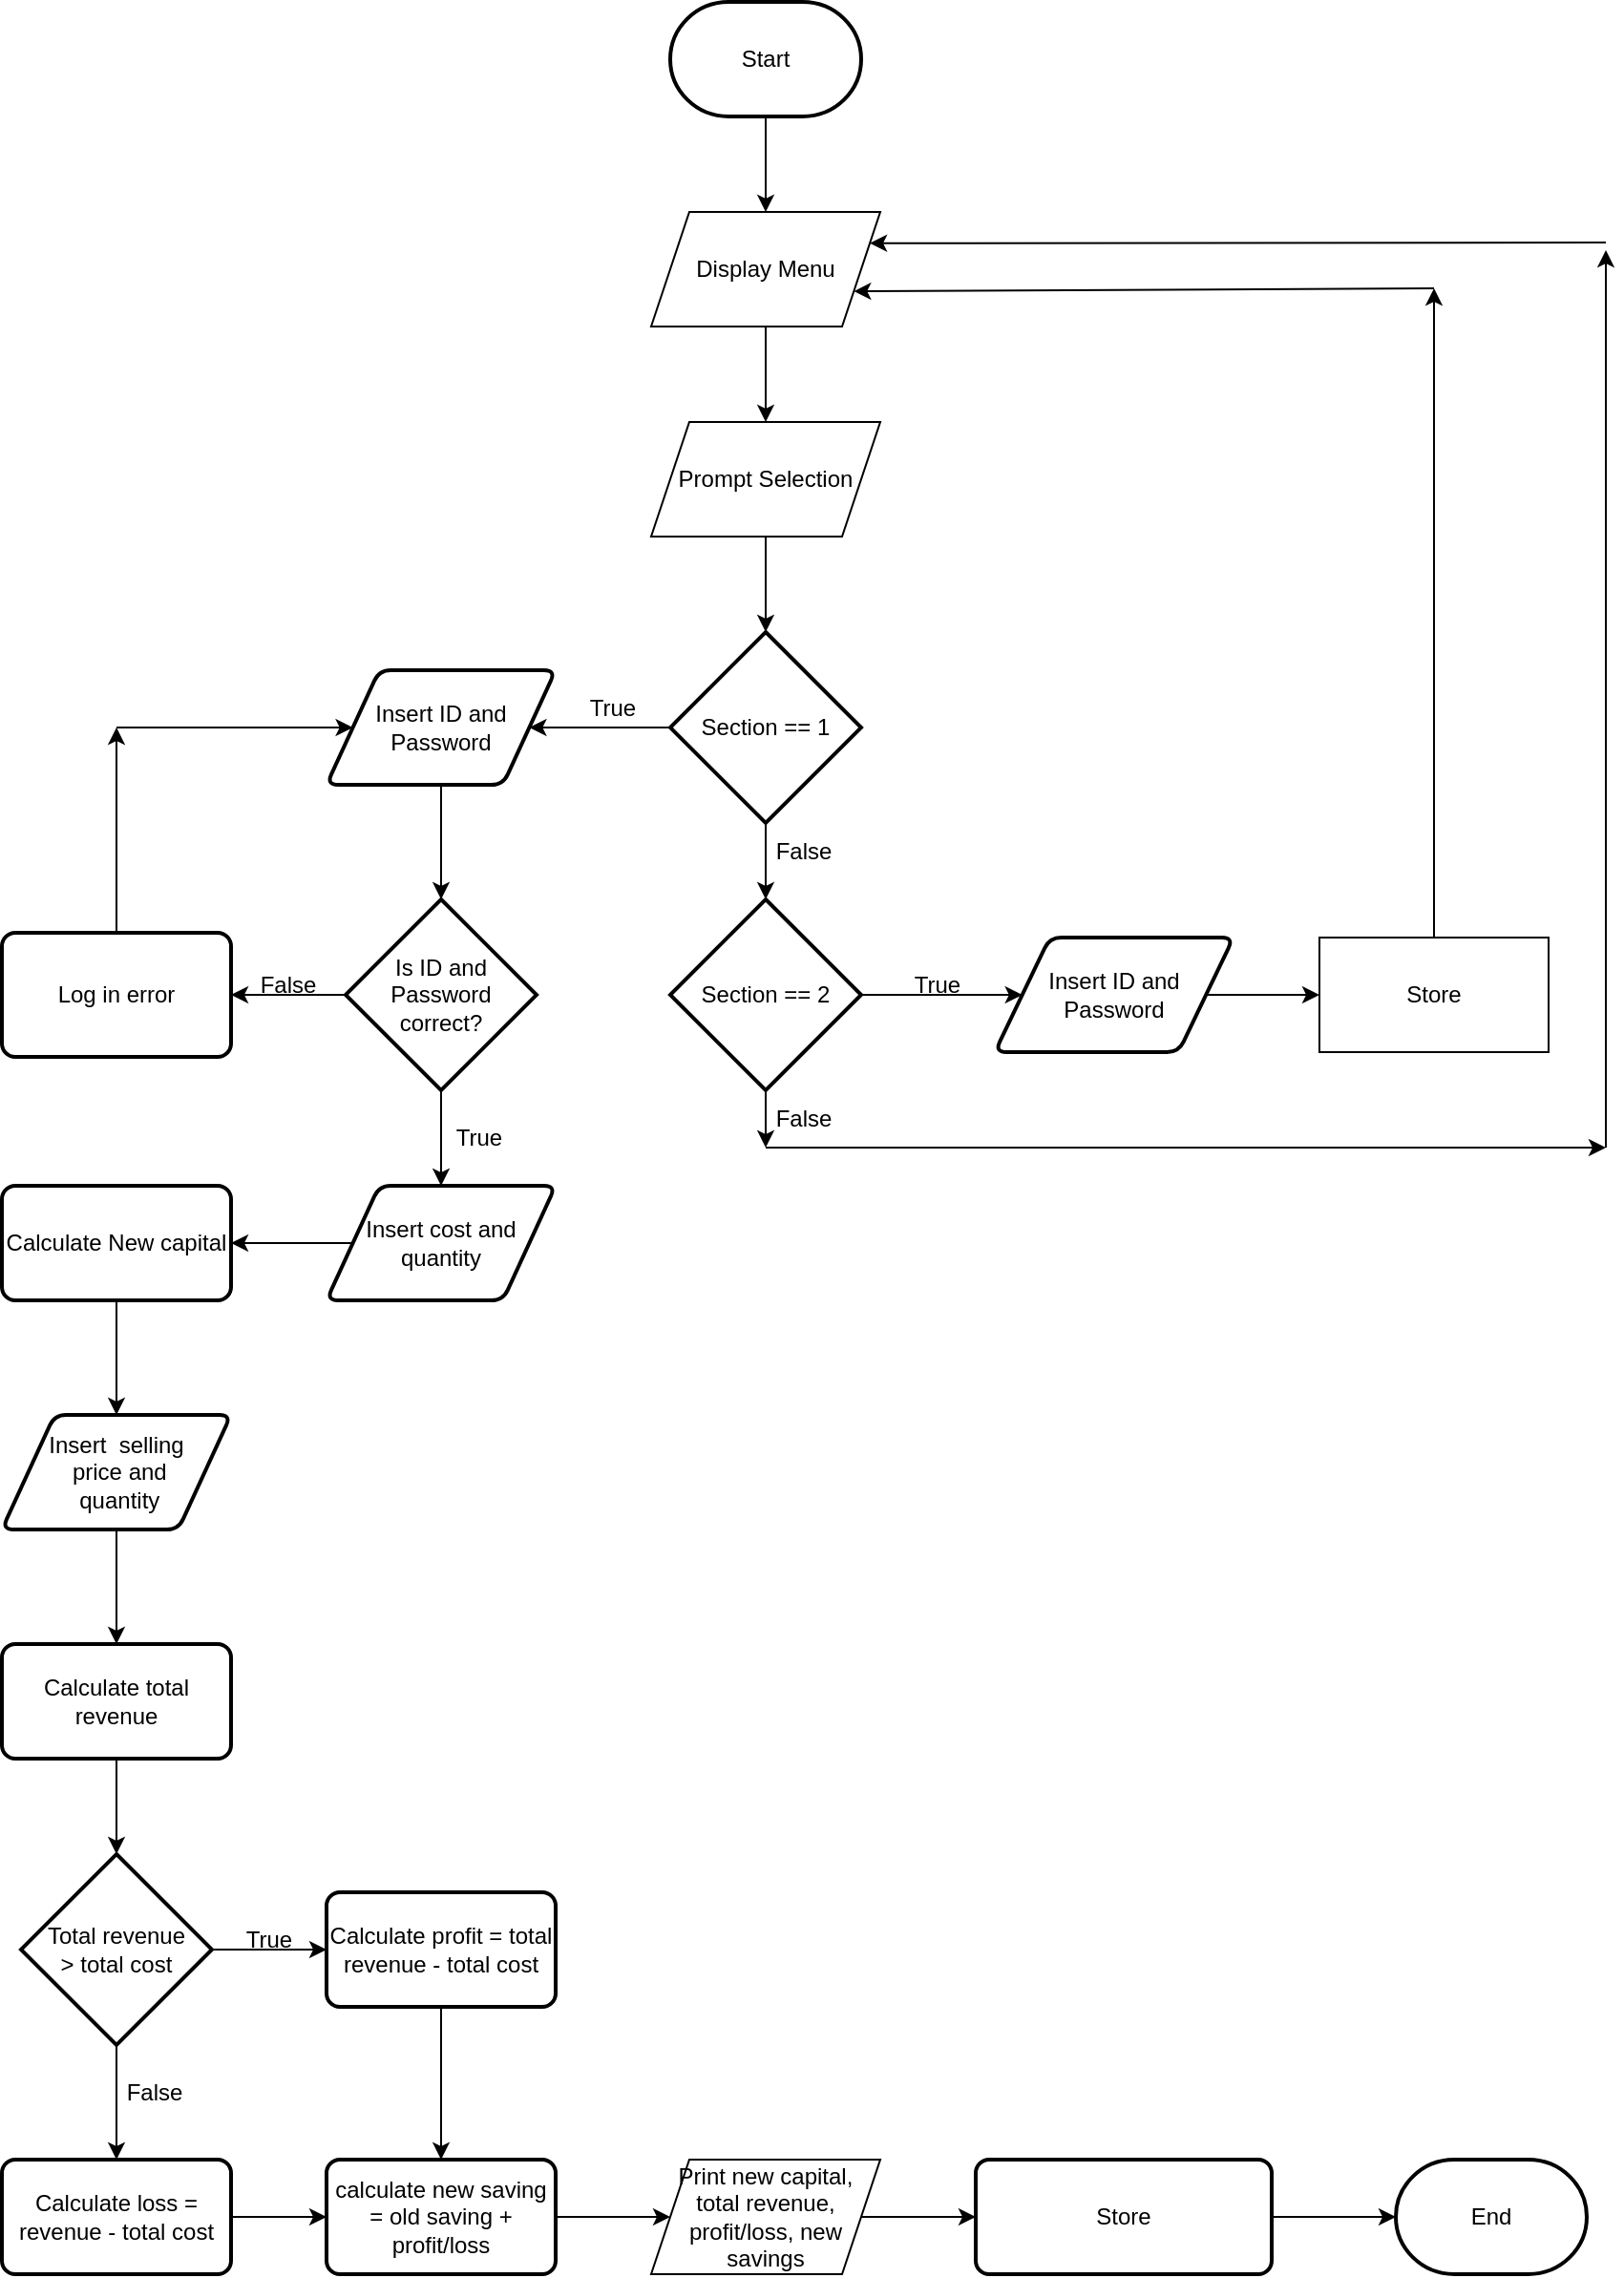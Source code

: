 <mxfile version="21.6.8" type="github">
  <diagram name="Page-1" id="wpti8gTDoRIKnrY8klcy">
    <mxGraphModel dx="2074" dy="1142" grid="1" gridSize="10" guides="1" tooltips="1" connect="1" arrows="1" fold="1" page="1" pageScale="1" pageWidth="1100" pageHeight="850" math="0" shadow="0">
      <root>
        <mxCell id="0" />
        <mxCell id="1" parent="0" />
        <mxCell id="MR9BXwJwDgD5gsWaXCvF-53" style="edgeStyle=orthogonalEdgeStyle;rounded=0;orthogonalLoop=1;jettySize=auto;html=1;exitX=0.5;exitY=1;exitDx=0;exitDy=0;exitPerimeter=0;" edge="1" parent="1" source="G_gpPtqOmYpKiA1o07ib-1" target="MR9BXwJwDgD5gsWaXCvF-46">
          <mxGeometry relative="1" as="geometry" />
        </mxCell>
        <mxCell id="G_gpPtqOmYpKiA1o07ib-1" value="Start" style="strokeWidth=2;html=1;shape=mxgraph.flowchart.terminator;whiteSpace=wrap;" parent="1" vertex="1">
          <mxGeometry x="500" y="40" width="100" height="60" as="geometry" />
        </mxCell>
        <mxCell id="MR9BXwJwDgD5gsWaXCvF-57" style="edgeStyle=orthogonalEdgeStyle;rounded=0;orthogonalLoop=1;jettySize=auto;html=1;exitX=0;exitY=0.5;exitDx=0;exitDy=0;exitPerimeter=0;" edge="1" parent="1" source="G_gpPtqOmYpKiA1o07ib-8" target="G_gpPtqOmYpKiA1o07ib-22">
          <mxGeometry relative="1" as="geometry" />
        </mxCell>
        <mxCell id="MR9BXwJwDgD5gsWaXCvF-58" style="edgeStyle=orthogonalEdgeStyle;rounded=0;orthogonalLoop=1;jettySize=auto;html=1;exitX=0.5;exitY=1;exitDx=0;exitDy=0;exitPerimeter=0;entryX=0.5;entryY=0;entryDx=0;entryDy=0;entryPerimeter=0;" edge="1" parent="1" source="G_gpPtqOmYpKiA1o07ib-8" target="MR9BXwJwDgD5gsWaXCvF-50">
          <mxGeometry relative="1" as="geometry" />
        </mxCell>
        <mxCell id="G_gpPtqOmYpKiA1o07ib-8" value="Section == 1" style="strokeWidth=2;html=1;shape=mxgraph.flowchart.decision;whiteSpace=wrap;" parent="1" vertex="1">
          <mxGeometry x="500" y="370" width="100" height="100" as="geometry" />
        </mxCell>
        <mxCell id="MR9BXwJwDgD5gsWaXCvF-61" style="edgeStyle=orthogonalEdgeStyle;rounded=0;orthogonalLoop=1;jettySize=auto;html=1;exitX=0.5;exitY=1;exitDx=0;exitDy=0;exitPerimeter=0;entryX=0.5;entryY=0;entryDx=0;entryDy=0;" edge="1" parent="1" source="G_gpPtqOmYpKiA1o07ib-15" target="MR9BXwJwDgD5gsWaXCvF-1">
          <mxGeometry relative="1" as="geometry" />
        </mxCell>
        <mxCell id="MR9BXwJwDgD5gsWaXCvF-63" style="edgeStyle=orthogonalEdgeStyle;rounded=0;orthogonalLoop=1;jettySize=auto;html=1;exitX=0;exitY=0.5;exitDx=0;exitDy=0;exitPerimeter=0;entryX=1;entryY=0.5;entryDx=0;entryDy=0;" edge="1" parent="1" source="G_gpPtqOmYpKiA1o07ib-15" target="G_gpPtqOmYpKiA1o07ib-23">
          <mxGeometry relative="1" as="geometry" />
        </mxCell>
        <mxCell id="G_gpPtqOmYpKiA1o07ib-15" value="Is ID and Password &lt;br&gt;correct?" style="strokeWidth=2;html=1;shape=mxgraph.flowchart.decision;whiteSpace=wrap;" parent="1" vertex="1">
          <mxGeometry x="330" y="510" width="100" height="100" as="geometry" />
        </mxCell>
        <mxCell id="MR9BXwJwDgD5gsWaXCvF-78" style="edgeStyle=orthogonalEdgeStyle;rounded=0;orthogonalLoop=1;jettySize=auto;html=1;exitX=0.5;exitY=1;exitDx=0;exitDy=0;entryX=0.5;entryY=0;entryDx=0;entryDy=0;entryPerimeter=0;" edge="1" parent="1" source="G_gpPtqOmYpKiA1o07ib-22" target="G_gpPtqOmYpKiA1o07ib-15">
          <mxGeometry relative="1" as="geometry" />
        </mxCell>
        <mxCell id="G_gpPtqOmYpKiA1o07ib-22" value="Insert ID and Password" style="shape=parallelogram;html=1;strokeWidth=2;perimeter=parallelogramPerimeter;whiteSpace=wrap;rounded=1;arcSize=12;size=0.23;" parent="1" vertex="1">
          <mxGeometry x="320" y="390" width="120" height="60" as="geometry" />
        </mxCell>
        <mxCell id="MR9BXwJwDgD5gsWaXCvF-64" style="edgeStyle=orthogonalEdgeStyle;rounded=0;orthogonalLoop=1;jettySize=auto;html=1;exitX=0.5;exitY=0;exitDx=0;exitDy=0;" edge="1" parent="1" source="G_gpPtqOmYpKiA1o07ib-23">
          <mxGeometry relative="1" as="geometry">
            <mxPoint x="210" y="420" as="targetPoint" />
          </mxGeometry>
        </mxCell>
        <mxCell id="G_gpPtqOmYpKiA1o07ib-23" value="Log in error" style="rounded=1;whiteSpace=wrap;html=1;absoluteArcSize=1;arcSize=14;strokeWidth=2;" parent="1" vertex="1">
          <mxGeometry x="150" y="527.5" width="120" height="65" as="geometry" />
        </mxCell>
        <mxCell id="MR9BXwJwDgD5gsWaXCvF-62" style="edgeStyle=orthogonalEdgeStyle;rounded=0;orthogonalLoop=1;jettySize=auto;html=1;exitX=0;exitY=0.5;exitDx=0;exitDy=0;entryX=1;entryY=0.5;entryDx=0;entryDy=0;" edge="1" parent="1" source="MR9BXwJwDgD5gsWaXCvF-1" target="MR9BXwJwDgD5gsWaXCvF-2">
          <mxGeometry relative="1" as="geometry" />
        </mxCell>
        <mxCell id="MR9BXwJwDgD5gsWaXCvF-1" value="Insert cost and quantity" style="shape=parallelogram;html=1;strokeWidth=2;perimeter=parallelogramPerimeter;whiteSpace=wrap;rounded=1;arcSize=12;size=0.23;" vertex="1" parent="1">
          <mxGeometry x="320" y="660" width="120" height="60" as="geometry" />
        </mxCell>
        <mxCell id="MR9BXwJwDgD5gsWaXCvF-66" style="edgeStyle=orthogonalEdgeStyle;rounded=0;orthogonalLoop=1;jettySize=auto;html=1;exitX=0.5;exitY=1;exitDx=0;exitDy=0;" edge="1" parent="1" source="MR9BXwJwDgD5gsWaXCvF-2" target="MR9BXwJwDgD5gsWaXCvF-6">
          <mxGeometry relative="1" as="geometry" />
        </mxCell>
        <mxCell id="MR9BXwJwDgD5gsWaXCvF-2" value="Calculate New capital" style="rounded=1;whiteSpace=wrap;html=1;absoluteArcSize=1;arcSize=14;strokeWidth=2;" vertex="1" parent="1">
          <mxGeometry x="150" y="660" width="120" height="60" as="geometry" />
        </mxCell>
        <mxCell id="MR9BXwJwDgD5gsWaXCvF-68" style="edgeStyle=orthogonalEdgeStyle;rounded=0;orthogonalLoop=1;jettySize=auto;html=1;exitX=0.5;exitY=1;exitDx=0;exitDy=0;entryX=0.5;entryY=0;entryDx=0;entryDy=0;entryPerimeter=0;" edge="1" parent="1" source="MR9BXwJwDgD5gsWaXCvF-3" target="MR9BXwJwDgD5gsWaXCvF-12">
          <mxGeometry relative="1" as="geometry" />
        </mxCell>
        <mxCell id="MR9BXwJwDgD5gsWaXCvF-3" value="Calculate total revenue" style="rounded=1;whiteSpace=wrap;html=1;absoluteArcSize=1;arcSize=14;strokeWidth=2;" vertex="1" parent="1">
          <mxGeometry x="150" y="900" width="120" height="60" as="geometry" />
        </mxCell>
        <mxCell id="MR9BXwJwDgD5gsWaXCvF-67" style="edgeStyle=orthogonalEdgeStyle;rounded=0;orthogonalLoop=1;jettySize=auto;html=1;exitX=0.5;exitY=1;exitDx=0;exitDy=0;entryX=0.5;entryY=0;entryDx=0;entryDy=0;" edge="1" parent="1" source="MR9BXwJwDgD5gsWaXCvF-6" target="MR9BXwJwDgD5gsWaXCvF-3">
          <mxGeometry relative="1" as="geometry" />
        </mxCell>
        <mxCell id="MR9BXwJwDgD5gsWaXCvF-6" value="Insert&amp;nbsp; selling&lt;br&gt;&amp;nbsp;price and&lt;br&gt;&amp;nbsp;quantity" style="shape=parallelogram;html=1;strokeWidth=2;perimeter=parallelogramPerimeter;whiteSpace=wrap;rounded=1;arcSize=12;size=0.23;" vertex="1" parent="1">
          <mxGeometry x="150" y="780" width="120" height="60" as="geometry" />
        </mxCell>
        <mxCell id="MR9BXwJwDgD5gsWaXCvF-71" style="edgeStyle=orthogonalEdgeStyle;rounded=0;orthogonalLoop=1;jettySize=auto;html=1;exitX=0.5;exitY=1;exitDx=0;exitDy=0;entryX=0.5;entryY=0;entryDx=0;entryDy=0;" edge="1" parent="1" source="MR9BXwJwDgD5gsWaXCvF-7" target="MR9BXwJwDgD5gsWaXCvF-8">
          <mxGeometry relative="1" as="geometry" />
        </mxCell>
        <mxCell id="MR9BXwJwDgD5gsWaXCvF-7" value="Calculate profit = total revenue - total cost" style="rounded=1;whiteSpace=wrap;html=1;absoluteArcSize=1;arcSize=14;strokeWidth=2;" vertex="1" parent="1">
          <mxGeometry x="320" y="1030" width="120" height="60" as="geometry" />
        </mxCell>
        <mxCell id="MR9BXwJwDgD5gsWaXCvF-73" style="edgeStyle=orthogonalEdgeStyle;rounded=0;orthogonalLoop=1;jettySize=auto;html=1;exitX=1;exitY=0.5;exitDx=0;exitDy=0;" edge="1" parent="1" source="MR9BXwJwDgD5gsWaXCvF-8" target="MR9BXwJwDgD5gsWaXCvF-43">
          <mxGeometry relative="1" as="geometry" />
        </mxCell>
        <mxCell id="MR9BXwJwDgD5gsWaXCvF-8" value="calculate new saving = old saving + profit/loss" style="rounded=1;whiteSpace=wrap;html=1;absoluteArcSize=1;arcSize=14;strokeWidth=2;" vertex="1" parent="1">
          <mxGeometry x="320" y="1170" width="120" height="60" as="geometry" />
        </mxCell>
        <mxCell id="MR9BXwJwDgD5gsWaXCvF-72" style="edgeStyle=orthogonalEdgeStyle;rounded=0;orthogonalLoop=1;jettySize=auto;html=1;exitX=1;exitY=0.5;exitDx=0;exitDy=0;entryX=0;entryY=0.5;entryDx=0;entryDy=0;" edge="1" parent="1" source="MR9BXwJwDgD5gsWaXCvF-9" target="MR9BXwJwDgD5gsWaXCvF-8">
          <mxGeometry relative="1" as="geometry" />
        </mxCell>
        <mxCell id="MR9BXwJwDgD5gsWaXCvF-9" value="Calculate loss = revenue - total cost" style="rounded=1;whiteSpace=wrap;html=1;absoluteArcSize=1;arcSize=14;strokeWidth=2;" vertex="1" parent="1">
          <mxGeometry x="150" y="1170" width="120" height="60" as="geometry" />
        </mxCell>
        <mxCell id="MR9BXwJwDgD5gsWaXCvF-69" style="edgeStyle=orthogonalEdgeStyle;rounded=0;orthogonalLoop=1;jettySize=auto;html=1;exitX=1;exitY=0.5;exitDx=0;exitDy=0;exitPerimeter=0;entryX=0;entryY=0.5;entryDx=0;entryDy=0;" edge="1" parent="1" source="MR9BXwJwDgD5gsWaXCvF-12" target="MR9BXwJwDgD5gsWaXCvF-7">
          <mxGeometry relative="1" as="geometry" />
        </mxCell>
        <mxCell id="MR9BXwJwDgD5gsWaXCvF-70" style="edgeStyle=orthogonalEdgeStyle;rounded=0;orthogonalLoop=1;jettySize=auto;html=1;exitX=0.5;exitY=1;exitDx=0;exitDy=0;exitPerimeter=0;entryX=0.5;entryY=0;entryDx=0;entryDy=0;" edge="1" parent="1" source="MR9BXwJwDgD5gsWaXCvF-12" target="MR9BXwJwDgD5gsWaXCvF-9">
          <mxGeometry relative="1" as="geometry" />
        </mxCell>
        <mxCell id="MR9BXwJwDgD5gsWaXCvF-12" value="Total revenue &lt;br&gt;&amp;gt; total cost" style="strokeWidth=2;html=1;shape=mxgraph.flowchart.decision;whiteSpace=wrap;" vertex="1" parent="1">
          <mxGeometry x="160" y="1010" width="100" height="100" as="geometry" />
        </mxCell>
        <mxCell id="MR9BXwJwDgD5gsWaXCvF-79" style="edgeStyle=orthogonalEdgeStyle;rounded=0;orthogonalLoop=1;jettySize=auto;html=1;exitX=1;exitY=0.5;exitDx=0;exitDy=0;entryX=0;entryY=0.5;entryDx=0;entryDy=0;entryPerimeter=0;" edge="1" parent="1" source="MR9BXwJwDgD5gsWaXCvF-19" target="MR9BXwJwDgD5gsWaXCvF-39">
          <mxGeometry relative="1" as="geometry" />
        </mxCell>
        <mxCell id="MR9BXwJwDgD5gsWaXCvF-19" value="Store" style="rounded=1;whiteSpace=wrap;html=1;absoluteArcSize=1;arcSize=14;strokeWidth=2;" vertex="1" parent="1">
          <mxGeometry x="660" y="1170" width="155" height="60" as="geometry" />
        </mxCell>
        <mxCell id="MR9BXwJwDgD5gsWaXCvF-93" style="edgeStyle=orthogonalEdgeStyle;rounded=0;orthogonalLoop=1;jettySize=auto;html=1;exitX=1;exitY=0.5;exitDx=0;exitDy=0;" edge="1" parent="1" source="MR9BXwJwDgD5gsWaXCvF-32" target="MR9BXwJwDgD5gsWaXCvF-92">
          <mxGeometry relative="1" as="geometry" />
        </mxCell>
        <mxCell id="MR9BXwJwDgD5gsWaXCvF-32" value="Insert ID and Password" style="shape=parallelogram;html=1;strokeWidth=2;perimeter=parallelogramPerimeter;whiteSpace=wrap;rounded=1;arcSize=12;size=0.23;" vertex="1" parent="1">
          <mxGeometry x="670" y="530" width="125" height="60" as="geometry" />
        </mxCell>
        <mxCell id="MR9BXwJwDgD5gsWaXCvF-39" value="End" style="strokeWidth=2;html=1;shape=mxgraph.flowchart.terminator;whiteSpace=wrap;" vertex="1" parent="1">
          <mxGeometry x="880" y="1170" width="100" height="60" as="geometry" />
        </mxCell>
        <mxCell id="MR9BXwJwDgD5gsWaXCvF-74" style="edgeStyle=orthogonalEdgeStyle;rounded=0;orthogonalLoop=1;jettySize=auto;html=1;exitX=1;exitY=0.5;exitDx=0;exitDy=0;entryX=0;entryY=0.5;entryDx=0;entryDy=0;" edge="1" parent="1" source="MR9BXwJwDgD5gsWaXCvF-43" target="MR9BXwJwDgD5gsWaXCvF-19">
          <mxGeometry relative="1" as="geometry" />
        </mxCell>
        <mxCell id="MR9BXwJwDgD5gsWaXCvF-43" value="Print new capital, &lt;br&gt;total revenue, profit/loss, new savings" style="shape=parallelogram;perimeter=parallelogramPerimeter;whiteSpace=wrap;html=1;fixedSize=1;" vertex="1" parent="1">
          <mxGeometry x="490" y="1170" width="120" height="60" as="geometry" />
        </mxCell>
        <mxCell id="MR9BXwJwDgD5gsWaXCvF-54" style="edgeStyle=orthogonalEdgeStyle;rounded=0;orthogonalLoop=1;jettySize=auto;html=1;exitX=0.5;exitY=1;exitDx=0;exitDy=0;" edge="1" parent="1" source="MR9BXwJwDgD5gsWaXCvF-46" target="MR9BXwJwDgD5gsWaXCvF-47">
          <mxGeometry relative="1" as="geometry" />
        </mxCell>
        <mxCell id="MR9BXwJwDgD5gsWaXCvF-46" value="Display Menu" style="shape=parallelogram;perimeter=parallelogramPerimeter;whiteSpace=wrap;html=1;fixedSize=1;" vertex="1" parent="1">
          <mxGeometry x="490" y="150" width="120" height="60" as="geometry" />
        </mxCell>
        <mxCell id="MR9BXwJwDgD5gsWaXCvF-56" style="edgeStyle=orthogonalEdgeStyle;rounded=0;orthogonalLoop=1;jettySize=auto;html=1;exitX=0.5;exitY=1;exitDx=0;exitDy=0;entryX=0.5;entryY=0;entryDx=0;entryDy=0;entryPerimeter=0;" edge="1" parent="1" source="MR9BXwJwDgD5gsWaXCvF-47" target="G_gpPtqOmYpKiA1o07ib-8">
          <mxGeometry relative="1" as="geometry" />
        </mxCell>
        <mxCell id="MR9BXwJwDgD5gsWaXCvF-47" value="Prompt Selection" style="shape=parallelogram;perimeter=parallelogramPerimeter;whiteSpace=wrap;html=1;fixedSize=1;" vertex="1" parent="1">
          <mxGeometry x="490" y="260" width="120" height="60" as="geometry" />
        </mxCell>
        <mxCell id="MR9BXwJwDgD5gsWaXCvF-59" style="edgeStyle=orthogonalEdgeStyle;rounded=0;orthogonalLoop=1;jettySize=auto;html=1;exitX=1;exitY=0.5;exitDx=0;exitDy=0;exitPerimeter=0;" edge="1" parent="1" source="MR9BXwJwDgD5gsWaXCvF-50" target="MR9BXwJwDgD5gsWaXCvF-32">
          <mxGeometry relative="1" as="geometry" />
        </mxCell>
        <mxCell id="MR9BXwJwDgD5gsWaXCvF-83" style="edgeStyle=orthogonalEdgeStyle;rounded=0;orthogonalLoop=1;jettySize=auto;html=1;exitX=0.5;exitY=1;exitDx=0;exitDy=0;exitPerimeter=0;" edge="1" parent="1" source="MR9BXwJwDgD5gsWaXCvF-50">
          <mxGeometry relative="1" as="geometry">
            <mxPoint x="550" y="640" as="targetPoint" />
          </mxGeometry>
        </mxCell>
        <mxCell id="MR9BXwJwDgD5gsWaXCvF-50" value="Section == 2" style="strokeWidth=2;html=1;shape=mxgraph.flowchart.decision;whiteSpace=wrap;" vertex="1" parent="1">
          <mxGeometry x="500" y="510" width="100" height="100" as="geometry" />
        </mxCell>
        <mxCell id="MR9BXwJwDgD5gsWaXCvF-65" value="" style="endArrow=classic;html=1;rounded=0;" edge="1" parent="1" target="G_gpPtqOmYpKiA1o07ib-22">
          <mxGeometry width="50" height="50" relative="1" as="geometry">
            <mxPoint x="210" y="420" as="sourcePoint" />
            <mxPoint x="920" y="790" as="targetPoint" />
          </mxGeometry>
        </mxCell>
        <mxCell id="MR9BXwJwDgD5gsWaXCvF-80" value="True" style="text;html=1;strokeColor=none;fillColor=none;align=center;verticalAlign=middle;whiteSpace=wrap;rounded=0;" vertex="1" parent="1">
          <mxGeometry x="440" y="395" width="60" height="30" as="geometry" />
        </mxCell>
        <mxCell id="MR9BXwJwDgD5gsWaXCvF-81" value="True" style="text;html=1;strokeColor=none;fillColor=none;align=center;verticalAlign=middle;whiteSpace=wrap;rounded=0;" vertex="1" parent="1">
          <mxGeometry x="610" y="540" width="60" height="30" as="geometry" />
        </mxCell>
        <mxCell id="MR9BXwJwDgD5gsWaXCvF-82" value="False" style="text;html=1;strokeColor=none;fillColor=none;align=center;verticalAlign=middle;whiteSpace=wrap;rounded=0;" vertex="1" parent="1">
          <mxGeometry x="540" y="470" width="60" height="30" as="geometry" />
        </mxCell>
        <mxCell id="MR9BXwJwDgD5gsWaXCvF-84" value="" style="endArrow=classic;html=1;rounded=0;" edge="1" parent="1">
          <mxGeometry width="50" height="50" relative="1" as="geometry">
            <mxPoint x="550" y="640" as="sourcePoint" />
            <mxPoint x="990" y="640" as="targetPoint" />
          </mxGeometry>
        </mxCell>
        <mxCell id="MR9BXwJwDgD5gsWaXCvF-85" value="" style="endArrow=classic;html=1;rounded=0;" edge="1" parent="1">
          <mxGeometry width="50" height="50" relative="1" as="geometry">
            <mxPoint x="990" y="640" as="sourcePoint" />
            <mxPoint x="990" y="170" as="targetPoint" />
          </mxGeometry>
        </mxCell>
        <mxCell id="MR9BXwJwDgD5gsWaXCvF-86" value="" style="endArrow=classic;html=1;rounded=0;entryX=1;entryY=0.25;entryDx=0;entryDy=0;" edge="1" parent="1" target="MR9BXwJwDgD5gsWaXCvF-46">
          <mxGeometry width="50" height="50" relative="1" as="geometry">
            <mxPoint x="990" y="166" as="sourcePoint" />
            <mxPoint x="920" y="590" as="targetPoint" />
          </mxGeometry>
        </mxCell>
        <mxCell id="MR9BXwJwDgD5gsWaXCvF-87" value="False" style="text;html=1;strokeColor=none;fillColor=none;align=center;verticalAlign=middle;whiteSpace=wrap;rounded=0;" vertex="1" parent="1">
          <mxGeometry x="540" y="610" width="60" height="30" as="geometry" />
        </mxCell>
        <mxCell id="MR9BXwJwDgD5gsWaXCvF-88" value="True" style="text;html=1;strokeColor=none;fillColor=none;align=center;verticalAlign=middle;whiteSpace=wrap;rounded=0;" vertex="1" parent="1">
          <mxGeometry x="370" y="620" width="60" height="30" as="geometry" />
        </mxCell>
        <mxCell id="MR9BXwJwDgD5gsWaXCvF-89" value="False" style="text;html=1;strokeColor=none;fillColor=none;align=center;verticalAlign=middle;whiteSpace=wrap;rounded=0;" vertex="1" parent="1">
          <mxGeometry x="270" y="540" width="60" height="30" as="geometry" />
        </mxCell>
        <mxCell id="MR9BXwJwDgD5gsWaXCvF-90" value="True" style="text;html=1;strokeColor=none;fillColor=none;align=center;verticalAlign=middle;whiteSpace=wrap;rounded=0;" vertex="1" parent="1">
          <mxGeometry x="260" y="1040" width="60" height="30" as="geometry" />
        </mxCell>
        <mxCell id="MR9BXwJwDgD5gsWaXCvF-91" value="False" style="text;html=1;strokeColor=none;fillColor=none;align=center;verticalAlign=middle;whiteSpace=wrap;rounded=0;" vertex="1" parent="1">
          <mxGeometry x="200" y="1120" width="60" height="30" as="geometry" />
        </mxCell>
        <mxCell id="MR9BXwJwDgD5gsWaXCvF-94" style="edgeStyle=orthogonalEdgeStyle;rounded=0;orthogonalLoop=1;jettySize=auto;html=1;exitX=0.5;exitY=0;exitDx=0;exitDy=0;" edge="1" parent="1" source="MR9BXwJwDgD5gsWaXCvF-92">
          <mxGeometry relative="1" as="geometry">
            <mxPoint x="900" y="190" as="targetPoint" />
          </mxGeometry>
        </mxCell>
        <mxCell id="MR9BXwJwDgD5gsWaXCvF-92" value="Store" style="rounded=0;whiteSpace=wrap;html=1;" vertex="1" parent="1">
          <mxGeometry x="840" y="530" width="120" height="60" as="geometry" />
        </mxCell>
        <mxCell id="MR9BXwJwDgD5gsWaXCvF-95" value="" style="endArrow=classic;html=1;rounded=0;entryX=1;entryY=0.75;entryDx=0;entryDy=0;" edge="1" parent="1" target="MR9BXwJwDgD5gsWaXCvF-46">
          <mxGeometry width="50" height="50" relative="1" as="geometry">
            <mxPoint x="900" y="190" as="sourcePoint" />
            <mxPoint x="920" y="690" as="targetPoint" />
          </mxGeometry>
        </mxCell>
      </root>
    </mxGraphModel>
  </diagram>
</mxfile>
